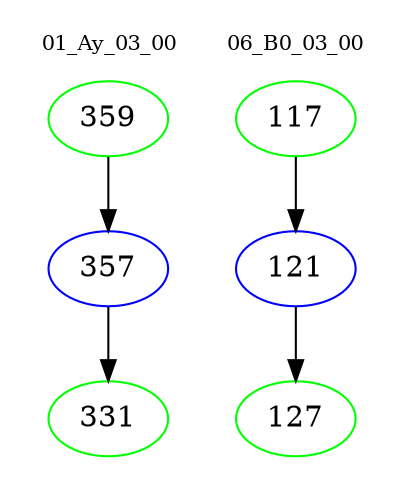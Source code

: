 digraph{
subgraph cluster_0 {
color = white
label = "01_Ay_03_00";
fontsize=10;
T0_359 [label="359", color="green"]
T0_359 -> T0_357 [color="black"]
T0_357 [label="357", color="blue"]
T0_357 -> T0_331 [color="black"]
T0_331 [label="331", color="green"]
}
subgraph cluster_1 {
color = white
label = "06_B0_03_00";
fontsize=10;
T1_117 [label="117", color="green"]
T1_117 -> T1_121 [color="black"]
T1_121 [label="121", color="blue"]
T1_121 -> T1_127 [color="black"]
T1_127 [label="127", color="green"]
}
}
